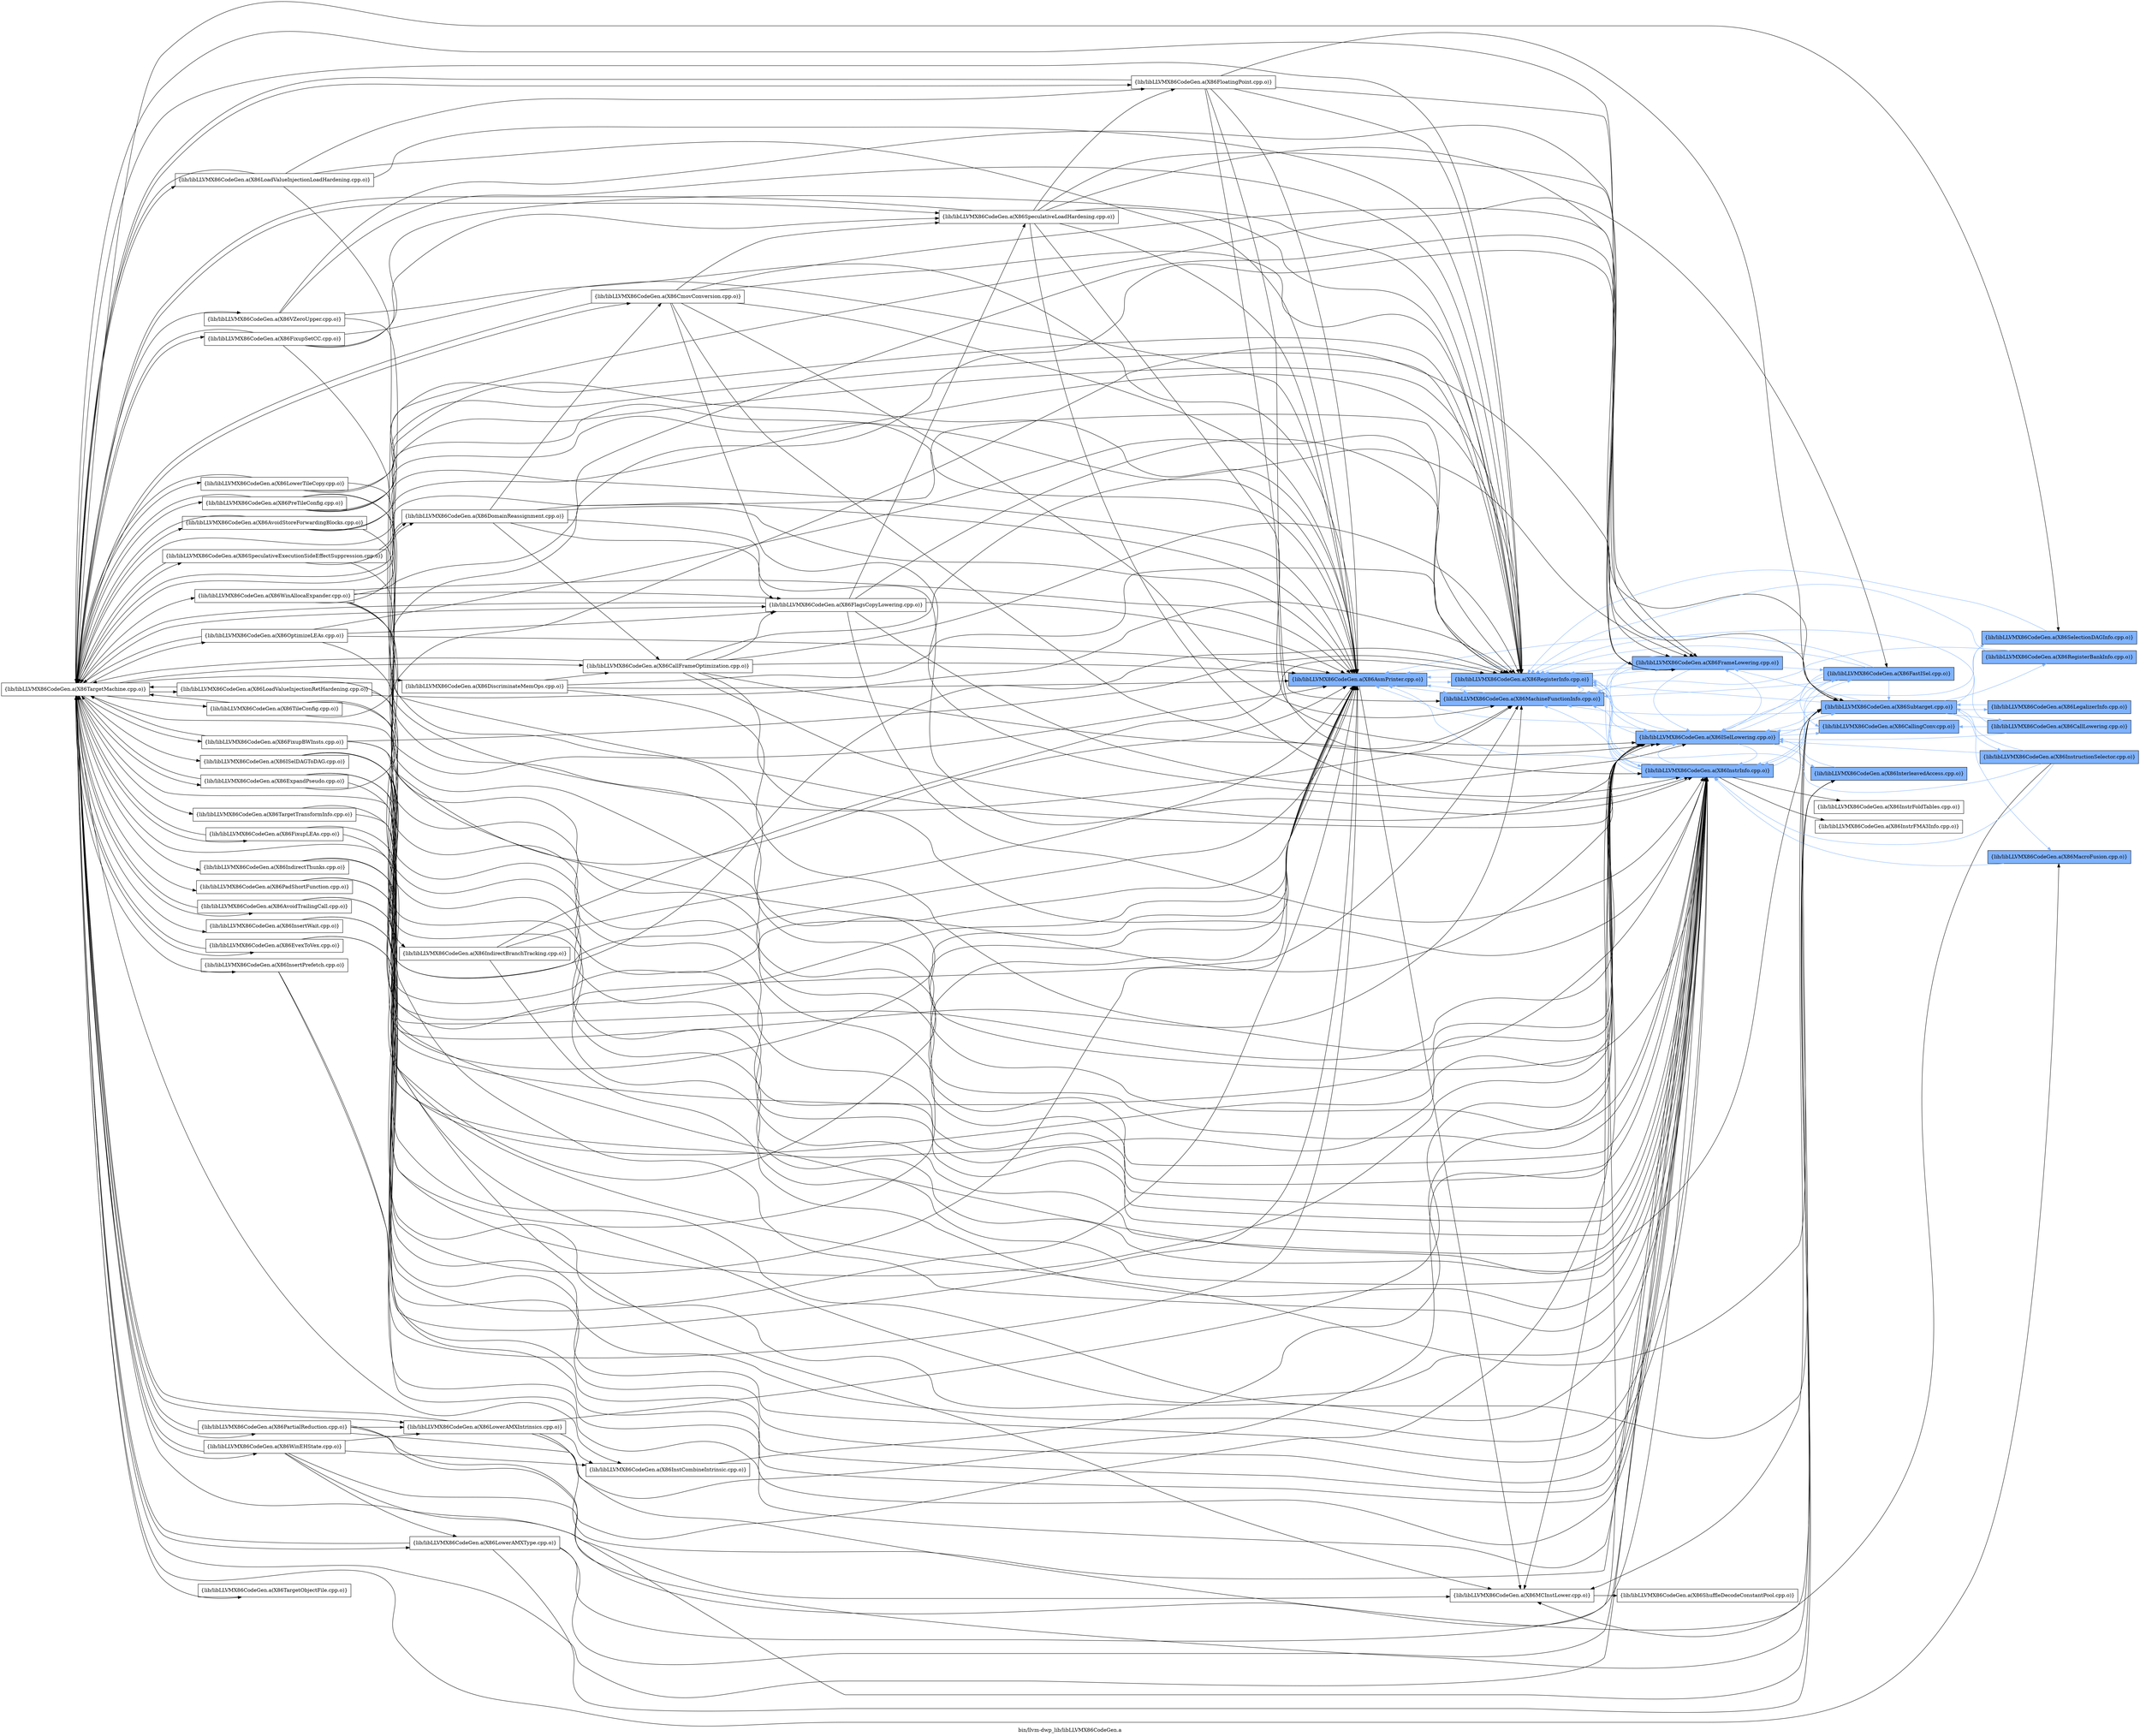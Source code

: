 digraph "bin/llvm-dwp_lib/libLLVMX86CodeGen.a" {
	label="bin/llvm-dwp_lib/libLLVMX86CodeGen.a";
	rankdir=LR;
	{ rank=same; Node0x55c06160e198;  }
	{ rank=same; Node0x55c06160ee18; Node0x55c06160efa8; Node0x55c06160fcc8;  }
	{ rank=same; Node0x55c061612068; Node0x55c06160e8c8; Node0x55c061610218; Node0x55c061611b68;  }
	{ rank=same; Node0x55c0616103a8; Node0x55c061610b28; Node0x55c061612748; Node0x55c061611e38; Node0x55c06160f598; Node0x55c061610ee8;  }

	Node0x55c06160e198 [shape=record,shape=box,group=1,style=filled,fillcolor="0.600000 0.5 1",label="{lib/libLLVMX86CodeGen.a(X86AsmPrinter.cpp.o)}"];
	Node0x55c06160e198 -> Node0x55c06160ee18;
	Node0x55c06160e198 -> Node0x55c06160efa8[color="0.600000 0.5 1"];
	Node0x55c06160e198 -> Node0x55c06160fcc8[color="0.600000 0.5 1"];
	Node0x55c061619958 [shape=record,shape=box,group=0,label="{lib/libLLVMX86CodeGen.a(X86TargetMachine.cpp.o)}"];
	Node0x55c061619958 -> Node0x55c06160e198;
	Node0x55c061619958 -> Node0x55c06160ee18;
	Node0x55c061619958 -> Node0x55c06160fcc8;
	Node0x55c061619958 -> Node0x55c06161fd58;
	Node0x55c061619958 -> Node0x55c061610858;
	Node0x55c061619958 -> Node0x55c061610f88;
	Node0x55c061619958 -> Node0x55c0616116b8;
	Node0x55c061619958 -> Node0x55c061611e88;
	Node0x55c061619958 -> Node0x55c061612478;
	Node0x55c061619958 -> Node0x55c061612bf8;
	Node0x55c061619958 -> Node0x55c06160e238;
	Node0x55c061619958 -> Node0x55c06160ea08;
	Node0x55c061619958 -> Node0x55c06160f2c8;
	Node0x55c061619958 -> Node0x55c06160f9a8;
	Node0x55c061619958 -> Node0x55c06160e8c8;
	Node0x55c061619958 -> Node0x55c061610218;
	Node0x55c061619958 -> Node0x55c061611b68;
	Node0x55c061619958 -> Node0x55c061611e38;
	Node0x55c061619958 -> Node0x55c061613d78;
	Node0x55c061619958 -> Node0x55c061620258;
	Node0x55c061619958 -> Node0x55c06161a628;
	Node0x55c061619958 -> Node0x55c061619db8;
	Node0x55c061619958 -> Node0x55c061618288;
	Node0x55c061619958 -> Node0x55c061619228;
	Node0x55c061619958 -> Node0x55c061618af8;
	Node0x55c061619958 -> Node0x55c06161ef98;
	Node0x55c061619958 -> Node0x55c06161d468;
	Node0x55c061619958 -> Node0x55c06161e098;
	Node0x55c061619958 -> Node0x55c06161d968;
	Node0x55c061619958 -> Node0x55c061612c48;
	Node0x55c061619958 -> Node0x55c061611f28;
	Node0x55c061619958 -> Node0x55c061611348;
	Node0x55c061619958 -> Node0x55c061611938;
	Node0x55c061619958 -> Node0x55c061610cb8;
	Node0x55c061619958 -> Node0x55c061610178;
	Node0x55c061619958 -> Node0x55c06160f4f8;
	Node0x55c061619958 -> Node0x55c06160fea8;
	Node0x55c061619958 -> Node0x55c06160fbd8;
	Node0x55c061619958 -> Node0x55c06160eeb8;
	Node0x55c061619958 -> Node0x55c06160ecd8;
	Node0x55c061619958 -> Node0x55c06160e058;
	Node0x55c061619958 -> Node0x55c061612ba8;
	Node0x55c061619958 -> Node0x55c061612888;
	Node0x55c061619958 -> Node0x55c061611d48;
	Node0x55c061619958 -> Node0x55c061611988;
	Node0x55c06160ee18 [shape=record,shape=box,group=0,label="{lib/libLLVMX86CodeGen.a(X86MCInstLower.cpp.o)}"];
	Node0x55c06160ee18 -> Node0x55c061612068;
	Node0x55c06160efa8 [shape=record,shape=box,group=1,style=filled,fillcolor="0.600000 0.5 1",label="{lib/libLLVMX86CodeGen.a(X86MachineFunctionInfo.cpp.o)}"];
	Node0x55c06160efa8 -> Node0x55c06160e198[color="0.600000 0.5 1"];
	Node0x55c06160efa8 -> Node0x55c06160fcc8[color="0.600000 0.5 1"];
	Node0x55c06160fcc8 [shape=record,shape=box,group=1,style=filled,fillcolor="0.600000 0.5 1",label="{lib/libLLVMX86CodeGen.a(X86RegisterInfo.cpp.o)}"];
	Node0x55c06160fcc8 -> Node0x55c06160e198[color="0.600000 0.5 1"];
	Node0x55c06160fcc8 -> Node0x55c06160efa8[color="0.600000 0.5 1"];
	Node0x55c06160fcc8 -> Node0x55c06160e8c8[color="0.600000 0.5 1"];
	Node0x55c06160fcc8 -> Node0x55c061610218[color="0.600000 0.5 1"];
	Node0x55c06160fcc8 -> Node0x55c061611b68[color="0.600000 0.5 1"];
	Node0x55c061612068 [shape=record,shape=box,group=0,label="{lib/libLLVMX86CodeGen.a(X86ShuffleDecodeConstantPool.cpp.o)}"];
	Node0x55c06160e8c8 [shape=record,shape=box,group=1,style=filled,fillcolor="0.600000 0.5 1",label="{lib/libLLVMX86CodeGen.a(X86ISelLowering.cpp.o)}"];
	Node0x55c06160e8c8 -> Node0x55c06160e198[color="0.600000 0.5 1"];
	Node0x55c06160e8c8 -> Node0x55c06160ee18;
	Node0x55c06160e8c8 -> Node0x55c06160efa8[color="0.600000 0.5 1"];
	Node0x55c06160e8c8 -> Node0x55c06160fcc8[color="0.600000 0.5 1"];
	Node0x55c06160e8c8 -> Node0x55c0616103a8[color="0.600000 0.5 1"];
	Node0x55c06160e8c8 -> Node0x55c061610218[color="0.600000 0.5 1"];
	Node0x55c06160e8c8 -> Node0x55c061611b68[color="0.600000 0.5 1"];
	Node0x55c06160e8c8 -> Node0x55c061610b28[color="0.600000 0.5 1"];
	Node0x55c06160e8c8 -> Node0x55c061612748[color="0.600000 0.5 1"];
	Node0x55c06160e8c8 -> Node0x55c061611e38[color="0.600000 0.5 1"];
	Node0x55c061610218 [shape=record,shape=box,group=1,style=filled,fillcolor="0.600000 0.5 1",label="{lib/libLLVMX86CodeGen.a(X86InstrInfo.cpp.o)}"];
	Node0x55c061610218 -> Node0x55c06160e198[color="0.600000 0.5 1"];
	Node0x55c061610218 -> Node0x55c06160efa8[color="0.600000 0.5 1"];
	Node0x55c061610218 -> Node0x55c06160fcc8[color="0.600000 0.5 1"];
	Node0x55c061610218 -> Node0x55c06160e8c8[color="0.600000 0.5 1"];
	Node0x55c061610218 -> Node0x55c0616103a8[color="0.600000 0.5 1"];
	Node0x55c061610218 -> Node0x55c06160f598;
	Node0x55c061610218 -> Node0x55c061611b68[color="0.600000 0.5 1"];
	Node0x55c061610218 -> Node0x55c061610ee8;
	Node0x55c061611b68 [shape=record,shape=box,group=1,style=filled,fillcolor="0.600000 0.5 1",label="{lib/libLLVMX86CodeGen.a(X86FrameLowering.cpp.o)}"];
	Node0x55c061611b68 -> Node0x55c06160e198[color="0.600000 0.5 1"];
	Node0x55c061611b68 -> Node0x55c06160efa8[color="0.600000 0.5 1"];
	Node0x55c061611b68 -> Node0x55c06160fcc8[color="0.600000 0.5 1"];
	Node0x55c061611b68 -> Node0x55c06160e8c8[color="0.600000 0.5 1"];
	Node0x55c061611b68 -> Node0x55c0616103a8[color="0.600000 0.5 1"];
	Node0x55c061611b68 -> Node0x55c061610218[color="0.600000 0.5 1"];
	Node0x55c0616103a8 [shape=record,shape=box,group=1,style=filled,fillcolor="0.600000 0.5 1",label="{lib/libLLVMX86CodeGen.a(X86FastISel.cpp.o)}"];
	Node0x55c0616103a8 -> Node0x55c06160e198[color="0.600000 0.5 1"];
	Node0x55c0616103a8 -> Node0x55c06160efa8[color="0.600000 0.5 1"];
	Node0x55c0616103a8 -> Node0x55c06160fcc8[color="0.600000 0.5 1"];
	Node0x55c0616103a8 -> Node0x55c06160e8c8[color="0.600000 0.5 1"];
	Node0x55c0616103a8 -> Node0x55c061610218[color="0.600000 0.5 1"];
	Node0x55c0616103a8 -> Node0x55c061610b28[color="0.600000 0.5 1"];
	Node0x55c0616103a8 -> Node0x55c061611e38[color="0.600000 0.5 1"];
	Node0x55c061610b28 [shape=record,shape=box,group=1,style=filled,fillcolor="0.600000 0.5 1",label="{lib/libLLVMX86CodeGen.a(X86CallingConv.cpp.o)}"];
	Node0x55c061610b28 -> Node0x55c06160e8c8[color="0.600000 0.5 1"];
	Node0x55c061612748 [shape=record,shape=box,group=1,style=filled,fillcolor="0.600000 0.5 1",label="{lib/libLLVMX86CodeGen.a(X86InterleavedAccess.cpp.o)}"];
	Node0x55c061612748 -> Node0x55c06160e8c8[color="0.600000 0.5 1"];
	Node0x55c061611e38 [shape=record,shape=box,group=1,style=filled,fillcolor="0.600000 0.5 1",label="{lib/libLLVMX86CodeGen.a(X86Subtarget.cpp.o)}"];
	Node0x55c061611e38 -> Node0x55c06160ee18;
	Node0x55c061611e38 -> Node0x55c06160efa8[color="0.600000 0.5 1"];
	Node0x55c061611e38 -> Node0x55c06160fcc8[color="0.600000 0.5 1"];
	Node0x55c061611e38 -> Node0x55c06160e8c8[color="0.600000 0.5 1"];
	Node0x55c061611e38 -> Node0x55c061610218[color="0.600000 0.5 1"];
	Node0x55c061611e38 -> Node0x55c061611b68[color="0.600000 0.5 1"];
	Node0x55c061611e38 -> Node0x55c061613d78[color="0.600000 0.5 1"];
	Node0x55c061611e38 -> Node0x55c061620f28[color="0.600000 0.5 1"];
	Node0x55c061611e38 -> Node0x55c061621d88[color="0.600000 0.5 1"];
	Node0x55c061611e38 -> Node0x55c06161fc68[color="0.600000 0.5 1"];
	Node0x55c061611e38 -> Node0x55c06161fad8[color="0.600000 0.5 1"];
	Node0x55c061611e38 -> Node0x55c061620258[color="0.600000 0.5 1"];
	Node0x55c06160f598 [shape=record,shape=box,group=0,label="{lib/libLLVMX86CodeGen.a(X86InstrFoldTables.cpp.o)}"];
	Node0x55c061610ee8 [shape=record,shape=box,group=0,label="{lib/libLLVMX86CodeGen.a(X86InstrFMA3Info.cpp.o)}"];
	Node0x55c061613d78 [shape=record,shape=box,group=1,style=filled,fillcolor="0.600000 0.5 1",label="{lib/libLLVMX86CodeGen.a(X86SelectionDAGInfo.cpp.o)}"];
	Node0x55c061613d78 -> Node0x55c06160fcc8[color="0.600000 0.5 1"];
	Node0x55c061613d78 -> Node0x55c06160e8c8[color="0.600000 0.5 1"];
	Node0x55c061620f28 [shape=record,shape=box,group=1,style=filled,fillcolor="0.600000 0.5 1",label="{lib/libLLVMX86CodeGen.a(X86CallLowering.cpp.o)}"];
	Node0x55c061620f28 -> Node0x55c06160fcc8[color="0.600000 0.5 1"];
	Node0x55c061620f28 -> Node0x55c06160e8c8[color="0.600000 0.5 1"];
	Node0x55c061620f28 -> Node0x55c061610b28[color="0.600000 0.5 1"];
	Node0x55c061621d88 [shape=record,shape=box,group=1,style=filled,fillcolor="0.600000 0.5 1",label="{lib/libLLVMX86CodeGen.a(X86LegalizerInfo.cpp.o)}"];
	Node0x55c061621d88 -> Node0x55c061611e38[color="0.600000 0.5 1"];
	Node0x55c06161fc68 [shape=record,shape=box,group=1,style=filled,fillcolor="0.600000 0.5 1",label="{lib/libLLVMX86CodeGen.a(X86RegisterBankInfo.cpp.o)}"];
	Node0x55c06161fc68 -> Node0x55c06160efa8[color="0.600000 0.5 1"];
	Node0x55c06161fc68 -> Node0x55c06160fcc8[color="0.600000 0.5 1"];
	Node0x55c06161fad8 [shape=record,shape=box,group=1,style=filled,fillcolor="0.600000 0.5 1",label="{lib/libLLVMX86CodeGen.a(X86InstructionSelector.cpp.o)}"];
	Node0x55c06161fad8 -> Node0x55c06160ee18;
	Node0x55c06161fad8 -> Node0x55c06160fcc8[color="0.600000 0.5 1"];
	Node0x55c06161fad8 -> Node0x55c06160e8c8[color="0.600000 0.5 1"];
	Node0x55c06161fad8 -> Node0x55c061610218[color="0.600000 0.5 1"];
	Node0x55c06161fad8 -> Node0x55c061611e38[color="0.600000 0.5 1"];
	Node0x55c061620258 [shape=record,shape=box,group=1,style=filled,fillcolor="0.600000 0.5 1",label="{lib/libLLVMX86CodeGen.a(X86MacroFusion.cpp.o)}"];
	Node0x55c061620258 -> Node0x55c061610218[color="0.600000 0.5 1"];
	Node0x55c06161fd58 [shape=record,shape=box,group=0,label="{lib/libLLVMX86CodeGen.a(X86ExpandPseudo.cpp.o)}"];
	Node0x55c06161fd58 -> Node0x55c06160e198;
	Node0x55c06161fd58 -> Node0x55c06160efa8;
	Node0x55c06161fd58 -> Node0x55c06160e8c8;
	Node0x55c06161fd58 -> Node0x55c061610218;
	Node0x55c06161fd58 -> Node0x55c061611b68;
	Node0x55c06161fd58 -> Node0x55c061619958;
	Node0x55c061610858 [shape=record,shape=box,group=0,label="{lib/libLLVMX86CodeGen.a(X86LowerTileCopy.cpp.o)}"];
	Node0x55c061610858 -> Node0x55c06160e198;
	Node0x55c061610858 -> Node0x55c06160fcc8;
	Node0x55c061610858 -> Node0x55c061610218;
	Node0x55c061610858 -> Node0x55c061619958;
	Node0x55c061610f88 [shape=record,shape=box,group=0,label="{lib/libLLVMX86CodeGen.a(X86FloatingPoint.cpp.o)}"];
	Node0x55c061610f88 -> Node0x55c06160e198;
	Node0x55c061610f88 -> Node0x55c06160efa8;
	Node0x55c061610f88 -> Node0x55c06160fcc8;
	Node0x55c061610f88 -> Node0x55c061610218;
	Node0x55c061610f88 -> Node0x55c061611b68;
	Node0x55c061610f88 -> Node0x55c061611e38;
	Node0x55c061610f88 -> Node0x55c061619958;
	Node0x55c0616116b8 [shape=record,shape=box,group=0,label="{lib/libLLVMX86CodeGen.a(X86LoadValueInjectionLoadHardening.cpp.o)}"];
	Node0x55c0616116b8 -> Node0x55c06160e198;
	Node0x55c0616116b8 -> Node0x55c06160fcc8;
	Node0x55c0616116b8 -> Node0x55c061610f88;
	Node0x55c0616116b8 -> Node0x55c061610218;
	Node0x55c0616116b8 -> Node0x55c061619958;
	Node0x55c061611e88 [shape=record,shape=box,group=0,label="{lib/libLLVMX86CodeGen.a(X86TileConfig.cpp.o)}"];
	Node0x55c061611e88 -> Node0x55c06160e198;
	Node0x55c061611e88 -> Node0x55c061610218;
	Node0x55c061611e88 -> Node0x55c061611b68;
	Node0x55c061611e88 -> Node0x55c061619958;
	Node0x55c061612478 [shape=record,shape=box,group=0,label="{lib/libLLVMX86CodeGen.a(X86SpeculativeLoadHardening.cpp.o)}"];
	Node0x55c061612478 -> Node0x55c06160e198;
	Node0x55c061612478 -> Node0x55c06160fcc8;
	Node0x55c061612478 -> Node0x55c061610f88;
	Node0x55c061612478 -> Node0x55c06160e8c8;
	Node0x55c061612478 -> Node0x55c061610218;
	Node0x55c061612478 -> Node0x55c061611b68;
	Node0x55c061612478 -> Node0x55c061611e38;
	Node0x55c061612478 -> Node0x55c061619958;
	Node0x55c061612bf8 [shape=record,shape=box,group=0,label="{lib/libLLVMX86CodeGen.a(X86FlagsCopyLowering.cpp.o)}"];
	Node0x55c061612bf8 -> Node0x55c06160e198;
	Node0x55c061612bf8 -> Node0x55c06160fcc8;
	Node0x55c061612bf8 -> Node0x55c061612478;
	Node0x55c061612bf8 -> Node0x55c06160e8c8;
	Node0x55c061612bf8 -> Node0x55c061610218;
	Node0x55c061612bf8 -> Node0x55c061619958;
	Node0x55c06160e238 [shape=record,shape=box,group=0,label="{lib/libLLVMX86CodeGen.a(X86FixupSetCC.cpp.o)}"];
	Node0x55c06160e238 -> Node0x55c06160e198;
	Node0x55c06160e238 -> Node0x55c06160fcc8;
	Node0x55c06160e238 -> Node0x55c061612478;
	Node0x55c06160e238 -> Node0x55c061610218;
	Node0x55c06160e238 -> Node0x55c061619958;
	Node0x55c06160ea08 [shape=record,shape=box,group=0,label="{lib/libLLVMX86CodeGen.a(X86OptimizeLEAs.cpp.o)}"];
	Node0x55c06160ea08 -> Node0x55c06160e198;
	Node0x55c06160ea08 -> Node0x55c06160fcc8;
	Node0x55c06160ea08 -> Node0x55c061612bf8;
	Node0x55c06160ea08 -> Node0x55c061610218;
	Node0x55c06160ea08 -> Node0x55c061619958;
	Node0x55c06160f2c8 [shape=record,shape=box,group=0,label="{lib/libLLVMX86CodeGen.a(X86CallFrameOptimization.cpp.o)}"];
	Node0x55c06160f2c8 -> Node0x55c06160e198;
	Node0x55c06160f2c8 -> Node0x55c06160efa8;
	Node0x55c06160f2c8 -> Node0x55c06160fcc8;
	Node0x55c06160f2c8 -> Node0x55c061612bf8;
	Node0x55c06160f2c8 -> Node0x55c06160e8c8;
	Node0x55c06160f2c8 -> Node0x55c061610218;
	Node0x55c06160f2c8 -> Node0x55c061611b68;
	Node0x55c06160f2c8 -> Node0x55c061619958;
	Node0x55c06160f9a8 [shape=record,shape=box,group=0,label="{lib/libLLVMX86CodeGen.a(X86AvoidStoreForwardingBlocks.cpp.o)}"];
	Node0x55c06160f9a8 -> Node0x55c06160e198;
	Node0x55c06160f9a8 -> Node0x55c06160fcc8;
	Node0x55c06160f9a8 -> Node0x55c061610218;
	Node0x55c06160f9a8 -> Node0x55c061619958;
	Node0x55c06161a628 [shape=record,shape=box,group=0,label="{lib/libLLVMX86CodeGen.a(X86InstCombineIntrinsic.cpp.o)}"];
	Node0x55c06161a628 -> Node0x55c06160e8c8;
	Node0x55c061619db8 [shape=record,shape=box,group=0,label="{lib/libLLVMX86CodeGen.a(X86SpeculativeExecutionSideEffectSuppression.cpp.o)}"];
	Node0x55c061619db8 -> Node0x55c06160e198;
	Node0x55c061619db8 -> Node0x55c06160fcc8;
	Node0x55c061619db8 -> Node0x55c061610218;
	Node0x55c061619db8 -> Node0x55c061619958;
	Node0x55c061618288 [shape=record,shape=box,group=0,label="{lib/libLLVMX86CodeGen.a(X86IndirectThunks.cpp.o)}"];
	Node0x55c061618288 -> Node0x55c06160e198;
	Node0x55c061618288 -> Node0x55c06160e8c8;
	Node0x55c061618288 -> Node0x55c061610218;
	Node0x55c061619228 [shape=record,shape=box,group=0,label="{lib/libLLVMX86CodeGen.a(X86LoadValueInjectionRetHardening.cpp.o)}"];
	Node0x55c061619228 -> Node0x55c06160e198;
	Node0x55c061619228 -> Node0x55c06160fcc8;
	Node0x55c061619228 -> Node0x55c061610218;
	Node0x55c061619228 -> Node0x55c061619958;
	Node0x55c061618af8 [shape=record,shape=box,group=0,label="{lib/libLLVMX86CodeGen.a(X86AvoidTrailingCall.cpp.o)}"];
	Node0x55c061618af8 -> Node0x55c06160e198;
	Node0x55c061618af8 -> Node0x55c061610218;
	Node0x55c061618af8 -> Node0x55c061619958;
	Node0x55c06161ef98 [shape=record,shape=box,group=0,label="{lib/libLLVMX86CodeGen.a(X86PreTileConfig.cpp.o)}"];
	Node0x55c06161ef98 -> Node0x55c06160e198;
	Node0x55c06161ef98 -> Node0x55c06160fcc8;
	Node0x55c06161ef98 -> Node0x55c06160e8c8;
	Node0x55c06161ef98 -> Node0x55c0616103a8;
	Node0x55c06161ef98 -> Node0x55c061610218;
	Node0x55c06161ef98 -> Node0x55c061619958;
	Node0x55c06161d468 [shape=record,shape=box,group=0,label="{lib/libLLVMX86CodeGen.a(X86CmovConversion.cpp.o)}"];
	Node0x55c06161d468 -> Node0x55c06160e198;
	Node0x55c06161d468 -> Node0x55c06160efa8;
	Node0x55c06161d468 -> Node0x55c06160fcc8;
	Node0x55c06161d468 -> Node0x55c061612478;
	Node0x55c06161d468 -> Node0x55c06160e8c8;
	Node0x55c06161d468 -> Node0x55c061610218;
	Node0x55c06161d468 -> Node0x55c061611e38;
	Node0x55c06161d468 -> Node0x55c061619958;
	Node0x55c06161e098 [shape=record,shape=box,group=0,label="{lib/libLLVMX86CodeGen.a(X86ISelDAGToDAG.cpp.o)}"];
	Node0x55c06161e098 -> Node0x55c06160e198;
	Node0x55c06161e098 -> Node0x55c06160ee18;
	Node0x55c06161e098 -> Node0x55c06160efa8;
	Node0x55c06161e098 -> Node0x55c06160fcc8;
	Node0x55c06161e098 -> Node0x55c06160e8c8;
	Node0x55c06161e098 -> Node0x55c061610218;
	Node0x55c06161e098 -> Node0x55c061611e38;
	Node0x55c06161e098 -> Node0x55c06161d968;
	Node0x55c06161d968 [shape=record,shape=box,group=0,label="{lib/libLLVMX86CodeGen.a(X86IndirectBranchTracking.cpp.o)}"];
	Node0x55c06161d968 -> Node0x55c06160e198;
	Node0x55c06161d968 -> Node0x55c06160fcc8;
	Node0x55c06161d968 -> Node0x55c061610218;
	Node0x55c061612c48 [shape=record,shape=box,group=0,label="{lib/libLLVMX86CodeGen.a(X86EvexToVex.cpp.o)}"];
	Node0x55c061612c48 -> Node0x55c06160e198;
	Node0x55c061612c48 -> Node0x55c061610218;
	Node0x55c061612c48 -> Node0x55c061619958;
	Node0x55c061611f28 [shape=record,shape=box,group=0,label="{lib/libLLVMX86CodeGen.a(X86DiscriminateMemOps.cpp.o)}"];
	Node0x55c061611f28 -> Node0x55c06160e198;
	Node0x55c061611f28 -> Node0x55c06160fcc8;
	Node0x55c061611f28 -> Node0x55c06160f2c8;
	Node0x55c061611f28 -> Node0x55c061610218;
	Node0x55c061611348 [shape=record,shape=box,group=0,label="{lib/libLLVMX86CodeGen.a(X86InsertPrefetch.cpp.o)}"];
	Node0x55c061611348 -> Node0x55c06160e198;
	Node0x55c061611348 -> Node0x55c061610218;
	Node0x55c061611938 [shape=record,shape=box,group=0,label="{lib/libLLVMX86CodeGen.a(X86FixupBWInsts.cpp.o)}"];
	Node0x55c061611938 -> Node0x55c06160e198;
	Node0x55c061611938 -> Node0x55c06160fcc8;
	Node0x55c061611938 -> Node0x55c061610218;
	Node0x55c061611938 -> Node0x55c061619958;
	Node0x55c061610cb8 [shape=record,shape=box,group=0,label="{lib/libLLVMX86CodeGen.a(X86PadShortFunction.cpp.o)}"];
	Node0x55c061610cb8 -> Node0x55c06160e198;
	Node0x55c061610cb8 -> Node0x55c061610218;
	Node0x55c061610178 [shape=record,shape=box,group=0,label="{lib/libLLVMX86CodeGen.a(X86FixupLEAs.cpp.o)}"];
	Node0x55c061610178 -> Node0x55c06160e198;
	Node0x55c061610178 -> Node0x55c061610218;
	Node0x55c061610178 -> Node0x55c061619958;
	Node0x55c06160f4f8 [shape=record,shape=box,group=0,label="{lib/libLLVMX86CodeGen.a(X86LowerAMXIntrinsics.cpp.o)}"];
	Node0x55c06160f4f8 -> Node0x55c06160e8c8;
	Node0x55c06160f4f8 -> Node0x55c061610218;
	Node0x55c06160f4f8 -> Node0x55c061612748;
	Node0x55c06160f4f8 -> Node0x55c061619958;
	Node0x55c06160f4f8 -> Node0x55c06161a628;
	Node0x55c06160fea8 [shape=record,shape=box,group=0,label="{lib/libLLVMX86CodeGen.a(X86LowerAMXType.cpp.o)}"];
	Node0x55c06160fea8 -> Node0x55c06160e8c8;
	Node0x55c06160fea8 -> Node0x55c061610218;
	Node0x55c06160fea8 -> Node0x55c061612748;
	Node0x55c06160fea8 -> Node0x55c061619958;
	Node0x55c06160fbd8 [shape=record,shape=box,group=0,label="{lib/libLLVMX86CodeGen.a(X86DomainReassignment.cpp.o)}"];
	Node0x55c06160fbd8 -> Node0x55c06160e198;
	Node0x55c06160fbd8 -> Node0x55c06160fcc8;
	Node0x55c06160fbd8 -> Node0x55c061612bf8;
	Node0x55c06160fbd8 -> Node0x55c06160f2c8;
	Node0x55c06160fbd8 -> Node0x55c061610218;
	Node0x55c06160fbd8 -> Node0x55c061619958;
	Node0x55c06160fbd8 -> Node0x55c06161d468;
	Node0x55c06160eeb8 [shape=record,shape=box,group=0,label="{lib/libLLVMX86CodeGen.a(X86PartialReduction.cpp.o)}"];
	Node0x55c06160eeb8 -> Node0x55c06160e8c8;
	Node0x55c06160eeb8 -> Node0x55c061610218;
	Node0x55c06160eeb8 -> Node0x55c061612748;
	Node0x55c06160eeb8 -> Node0x55c061619958;
	Node0x55c06160eeb8 -> Node0x55c06160f4f8;
	Node0x55c06160ecd8 [shape=record,shape=box,group=0,label="{lib/libLLVMX86CodeGen.a(X86TargetObjectFile.cpp.o)}"];
	Node0x55c06160e058 [shape=record,shape=box,group=0,label="{lib/libLLVMX86CodeGen.a(X86TargetTransformInfo.cpp.o)}"];
	Node0x55c06160e058 -> Node0x55c06160e8c8;
	Node0x55c06160e058 -> Node0x55c061611e38;
	Node0x55c061612ba8 [shape=record,shape=box,group=0,label="{lib/libLLVMX86CodeGen.a(X86VZeroUpper.cpp.o)}"];
	Node0x55c061612ba8 -> Node0x55c06160e198;
	Node0x55c061612ba8 -> Node0x55c06160fcc8;
	Node0x55c061612ba8 -> Node0x55c061610218;
	Node0x55c061612ba8 -> Node0x55c061611b68;
	Node0x55c061612888 [shape=record,shape=box,group=0,label="{lib/libLLVMX86CodeGen.a(X86WinAllocaExpander.cpp.o)}"];
	Node0x55c061612888 -> Node0x55c06160e198;
	Node0x55c061612888 -> Node0x55c06160efa8;
	Node0x55c061612888 -> Node0x55c061612bf8;
	Node0x55c061612888 -> Node0x55c06160e8c8;
	Node0x55c061612888 -> Node0x55c061610218;
	Node0x55c061612888 -> Node0x55c061611b68;
	Node0x55c061612888 -> Node0x55c06160fbd8;
	Node0x55c061611d48 [shape=record,shape=box,group=0,label="{lib/libLLVMX86CodeGen.a(X86WinEHState.cpp.o)}"];
	Node0x55c061611d48 -> Node0x55c06160e8c8;
	Node0x55c061611d48 -> Node0x55c061612748;
	Node0x55c061611d48 -> Node0x55c061619958;
	Node0x55c061611d48 -> Node0x55c06161a628;
	Node0x55c061611d48 -> Node0x55c06160f4f8;
	Node0x55c061611d48 -> Node0x55c06160fea8;
	Node0x55c061611988 [shape=record,shape=box,group=0,label="{lib/libLLVMX86CodeGen.a(X86InsertWait.cpp.o)}"];
	Node0x55c061611988 -> Node0x55c06160e198;
	Node0x55c061611988 -> Node0x55c061610218;
}
